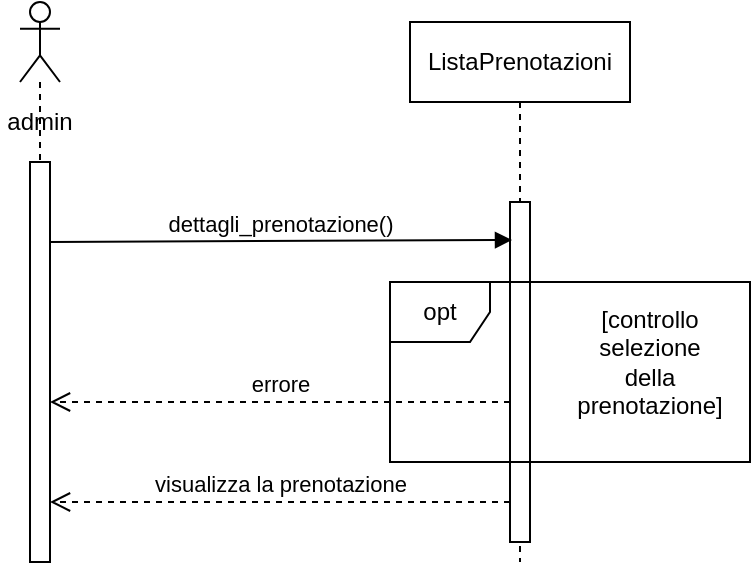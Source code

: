 <mxfile version="14.8.2" type="device"><diagram id="BsrCnI2ws_3AexMaw17n" name="Page-1"><mxGraphModel dx="777" dy="414" grid="1" gridSize="10" guides="1" tooltips="1" connect="1" arrows="1" fold="1" page="1" pageScale="1" pageWidth="827" pageHeight="1169" math="0" shadow="0"><root><mxCell id="0"/><mxCell id="1" parent="0"/><mxCell id="IiI8emDspCIhaDH_HXO1-1" value="" style="shape=umlLifeline;participant=umlActor;perimeter=lifelinePerimeter;whiteSpace=wrap;html=1;container=1;collapsible=0;recursiveResize=0;verticalAlign=top;spacingTop=36;outlineConnect=0;" vertex="1" parent="1"><mxGeometry x="65" y="40" width="20" height="90" as="geometry"/></mxCell><mxCell id="IiI8emDspCIhaDH_HXO1-2" value="" style="html=1;points=[];perimeter=orthogonalPerimeter;" vertex="1" parent="1"><mxGeometry x="70" y="120" width="10" height="200" as="geometry"/></mxCell><mxCell id="IiI8emDspCIhaDH_HXO1-3" value="admin" style="text;html=1;strokeColor=none;fillColor=none;align=center;verticalAlign=middle;whiteSpace=wrap;rounded=0;" vertex="1" parent="1"><mxGeometry x="55" y="90" width="40" height="20" as="geometry"/></mxCell><mxCell id="IiI8emDspCIhaDH_HXO1-4" value="&lt;div&gt;ListaPrenotazioni&lt;/div&gt;" style="shape=umlLifeline;perimeter=lifelinePerimeter;whiteSpace=wrap;html=1;container=1;collapsible=0;recursiveResize=0;outlineConnect=0;" vertex="1" parent="1"><mxGeometry x="260" y="50" width="110" height="270" as="geometry"/></mxCell><mxCell id="IiI8emDspCIhaDH_HXO1-5" value="" style="html=1;points=[];perimeter=orthogonalPerimeter;" vertex="1" parent="IiI8emDspCIhaDH_HXO1-4"><mxGeometry x="50" y="90" width="10" height="170" as="geometry"/></mxCell><mxCell id="IiI8emDspCIhaDH_HXO1-6" value="dettagli_prenotazione()" style="html=1;verticalAlign=bottom;endArrow=block;" edge="1" parent="1"><mxGeometry width="80" relative="1" as="geometry"><mxPoint x="80" y="160" as="sourcePoint"/><mxPoint x="311" y="159" as="targetPoint"/></mxGeometry></mxCell><mxCell id="IiI8emDspCIhaDH_HXO1-8" value="errore" style="html=1;verticalAlign=bottom;endArrow=open;dashed=1;endSize=8;" edge="1" parent="1"><mxGeometry relative="1" as="geometry"><mxPoint x="310" y="240" as="sourcePoint"/><mxPoint x="80" y="240" as="targetPoint"/></mxGeometry></mxCell><mxCell id="IiI8emDspCIhaDH_HXO1-10" value="opt" style="shape=umlFrame;whiteSpace=wrap;html=1;width=50;height=30;" vertex="1" parent="1"><mxGeometry x="250" y="180" width="180" height="90" as="geometry"/></mxCell><mxCell id="IiI8emDspCIhaDH_HXO1-11" value="&lt;div&gt;[controllo&lt;/div&gt;&lt;div&gt; selezione della prenotazione]&lt;/div&gt;" style="text;html=1;strokeColor=none;fillColor=none;align=center;verticalAlign=middle;whiteSpace=wrap;rounded=0;" vertex="1" parent="1"><mxGeometry x="360" y="210" width="40" height="20" as="geometry"/></mxCell><mxCell id="IiI8emDspCIhaDH_HXO1-12" value="&lt;div&gt;visualizza la prenotazione&lt;/div&gt;" style="html=1;verticalAlign=bottom;endArrow=open;dashed=1;endSize=8;" edge="1" parent="1" source="IiI8emDspCIhaDH_HXO1-5"><mxGeometry relative="1" as="geometry"><mxPoint x="160" y="290" as="sourcePoint"/><mxPoint x="80" y="290" as="targetPoint"/></mxGeometry></mxCell></root></mxGraphModel></diagram></mxfile>